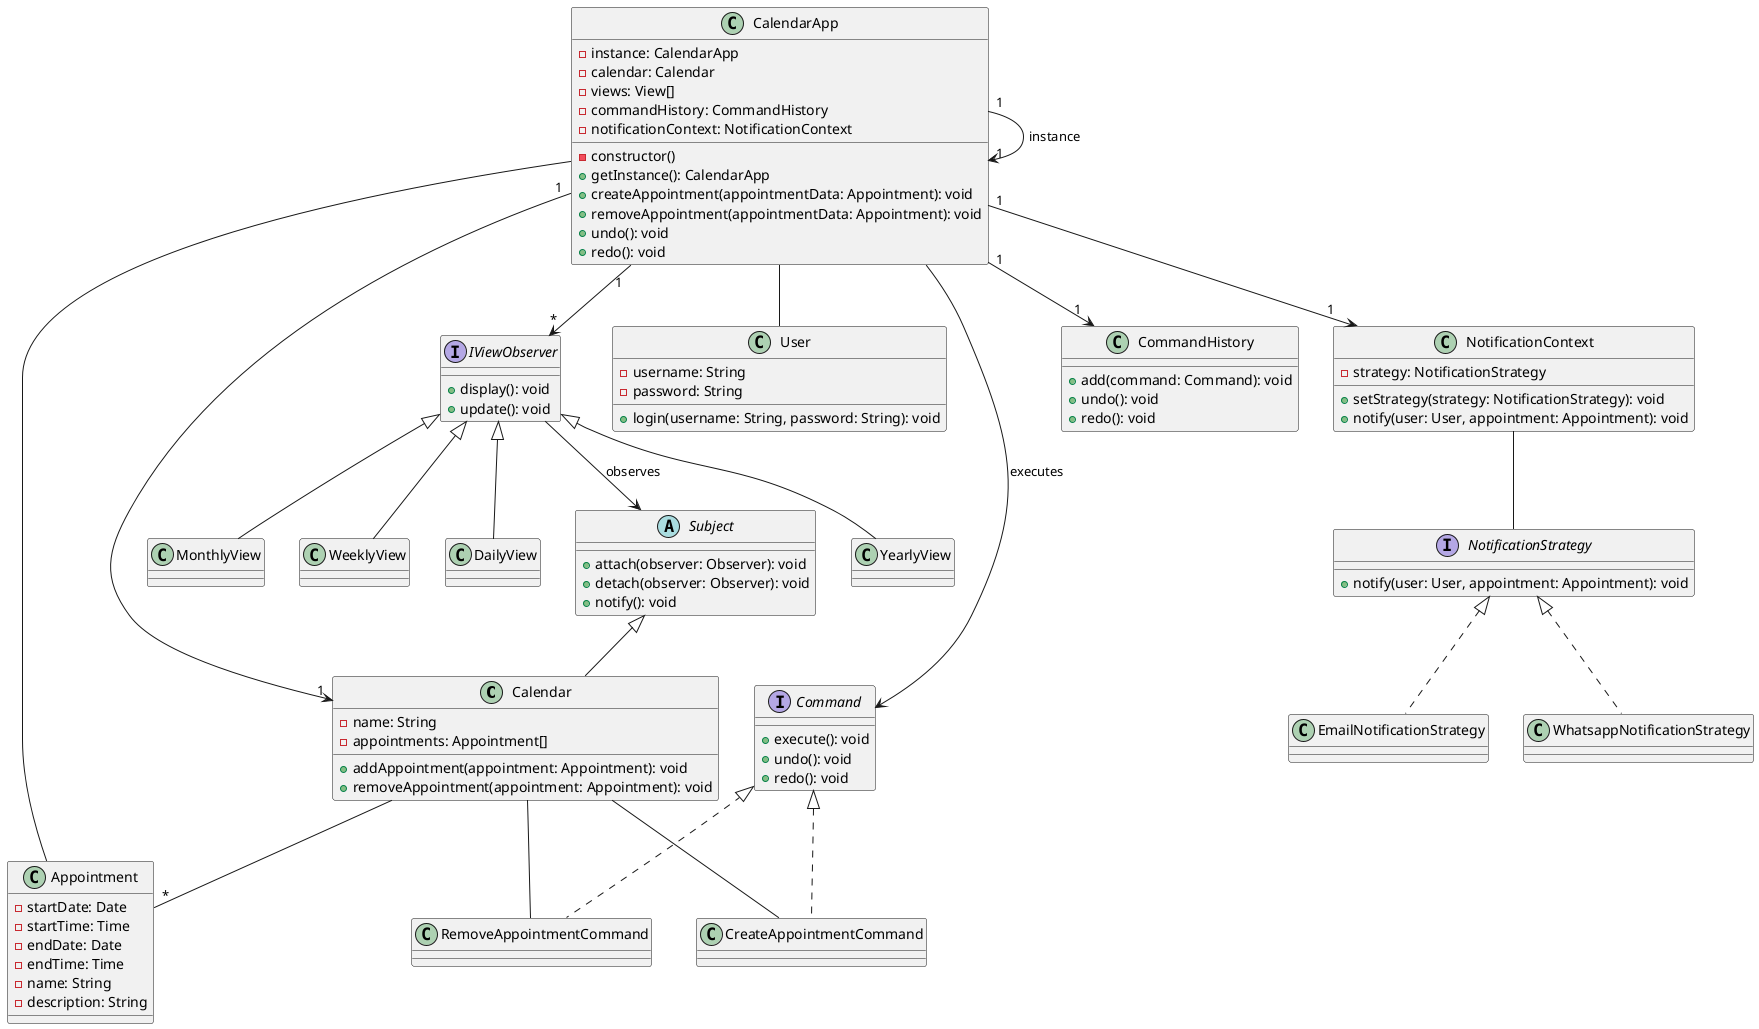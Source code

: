 @startuml

class Calendar {
  - name: String
  - appointments: Appointment[]
  + addAppointment(appointment: Appointment): void
  + removeAppointment(appointment: Appointment): void

}

class Appointment {
  - startDate: Date
  - startTime: Time
  - endDate: Date
  - endTime: Time
  - name: String
  - description: String
}

class User {
  - username: String
  - password: String
  + login(username: String, password: String): void
}


class YearlyView {
}

class MonthlyView {
}

class WeeklyView {
}

class DailyView {
}

interface IViewObserver {
  + display(): void
  + update(): void
}


abstract class Subject {
  + attach(observer: Observer): void
  + detach(observer: Observer): void
  + notify(): void
}

interface Command {
  + execute(): void
  + undo(): void
  + redo(): void
}

interface NotificationStrategy {
  + notify(user: User, appointment: Appointment): void
}

class CalendarApp {
  - instance: CalendarApp
  - calendar: Calendar
  - views: View[]
  - commandHistory: CommandHistory
  - notificationContext: NotificationContext
  - constructor()
  + getInstance(): CalendarApp
  + createAppointment(appointmentData: Appointment): void
  + removeAppointment(appointmentData: Appointment): void
  + undo(): void
  + redo(): void
}

class CreateAppointmentCommand {
}

class RemoveAppointmentCommand {
}

class CommandHistory {
  + add(command: Command): void
  + undo(): void
  + redo(): void
}

class EmailNotificationStrategy {
}

class WhatsappNotificationStrategy {
}

class NotificationContext {
  - strategy: NotificationStrategy
  + setStrategy(strategy: NotificationStrategy): void
  + notify(user: User, appointment: Appointment): void
}

IViewObserver <|-- YearlyView
IViewObserver <|-- MonthlyView
IViewObserver <|-- WeeklyView
IViewObserver <|-- DailyView

Subject <|-- Calendar

Command <|.. CreateAppointmentCommand
Command <|.. RemoveAppointmentCommand

NotificationStrategy <|.. EmailNotificationStrategy
NotificationStrategy <|.. WhatsappNotificationStrategy

CalendarApp "1" --> "1" CalendarApp : instance
CalendarApp "1" --> "*" IViewObserver
CalendarApp "1" --> "1" Calendar
Calendar -- "*" Appointment
Calendar -- CreateAppointmentCommand
Calendar -- RemoveAppointmentCommand
CalendarApp "1" --> "1" CommandHistory
CalendarApp "1" --> "1" NotificationContext
CalendarApp --> Command : executes
IViewObserver --> Subject : observes
NotificationContext -- NotificationStrategy
CalendarApp -- Appointment
CalendarApp -- User

@enduml
